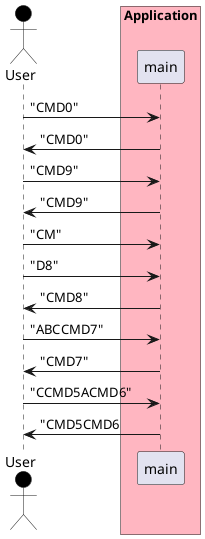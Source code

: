 @startuml example

actor User #Black

box "Application" #LightPink
participant main
end box

User -> main : "CMD0"
main -> User : "CMD0"

User -> main : "CMD9"
main -> User : "CMD9"

User -> main : "CM"
User -> main : "D8"
main -> User : "CMD8"

User -> main : "ABCCMD7"
main -> User : "CMD7"

User -> main : "CCMD5ACMD6"
main -> User : "CMD5CMD6

@enduml
